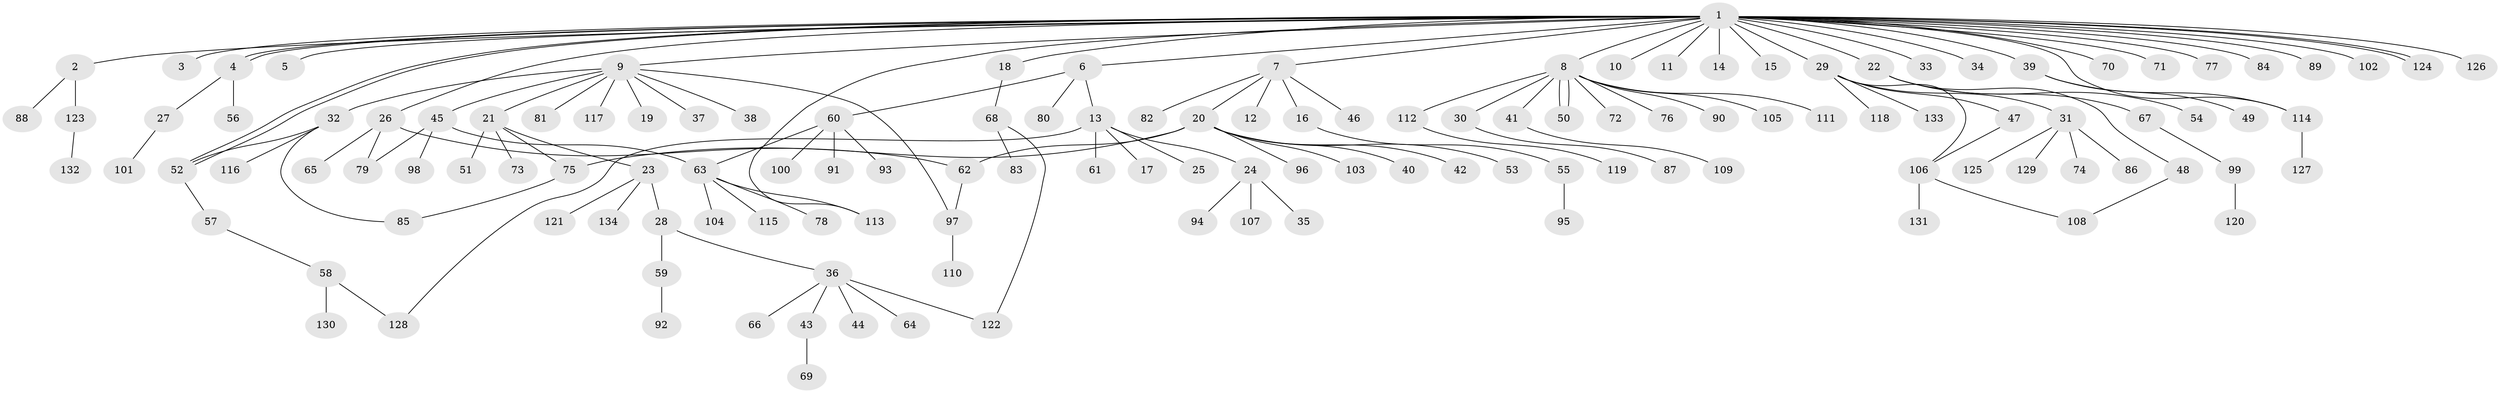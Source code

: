 // Generated by graph-tools (version 1.1) at 2025/14/03/09/25 04:14:24]
// undirected, 134 vertices, 150 edges
graph export_dot {
graph [start="1"]
  node [color=gray90,style=filled];
  1;
  2;
  3;
  4;
  5;
  6;
  7;
  8;
  9;
  10;
  11;
  12;
  13;
  14;
  15;
  16;
  17;
  18;
  19;
  20;
  21;
  22;
  23;
  24;
  25;
  26;
  27;
  28;
  29;
  30;
  31;
  32;
  33;
  34;
  35;
  36;
  37;
  38;
  39;
  40;
  41;
  42;
  43;
  44;
  45;
  46;
  47;
  48;
  49;
  50;
  51;
  52;
  53;
  54;
  55;
  56;
  57;
  58;
  59;
  60;
  61;
  62;
  63;
  64;
  65;
  66;
  67;
  68;
  69;
  70;
  71;
  72;
  73;
  74;
  75;
  76;
  77;
  78;
  79;
  80;
  81;
  82;
  83;
  84;
  85;
  86;
  87;
  88;
  89;
  90;
  91;
  92;
  93;
  94;
  95;
  96;
  97;
  98;
  99;
  100;
  101;
  102;
  103;
  104;
  105;
  106;
  107;
  108;
  109;
  110;
  111;
  112;
  113;
  114;
  115;
  116;
  117;
  118;
  119;
  120;
  121;
  122;
  123;
  124;
  125;
  126;
  127;
  128;
  129;
  130;
  131;
  132;
  133;
  134;
  1 -- 2;
  1 -- 3;
  1 -- 4;
  1 -- 4;
  1 -- 5;
  1 -- 6;
  1 -- 7;
  1 -- 8;
  1 -- 9;
  1 -- 10;
  1 -- 11;
  1 -- 14;
  1 -- 15;
  1 -- 18;
  1 -- 22;
  1 -- 26;
  1 -- 29;
  1 -- 33;
  1 -- 34;
  1 -- 39;
  1 -- 52;
  1 -- 52;
  1 -- 70;
  1 -- 71;
  1 -- 77;
  1 -- 84;
  1 -- 89;
  1 -- 102;
  1 -- 113;
  1 -- 114;
  1 -- 124;
  1 -- 124;
  1 -- 126;
  2 -- 88;
  2 -- 123;
  4 -- 27;
  4 -- 56;
  6 -- 13;
  6 -- 60;
  6 -- 80;
  7 -- 12;
  7 -- 16;
  7 -- 20;
  7 -- 46;
  7 -- 82;
  8 -- 30;
  8 -- 41;
  8 -- 50;
  8 -- 50;
  8 -- 72;
  8 -- 76;
  8 -- 90;
  8 -- 105;
  8 -- 111;
  8 -- 112;
  9 -- 19;
  9 -- 21;
  9 -- 32;
  9 -- 37;
  9 -- 38;
  9 -- 45;
  9 -- 81;
  9 -- 97;
  9 -- 117;
  13 -- 17;
  13 -- 24;
  13 -- 25;
  13 -- 61;
  13 -- 128;
  16 -- 55;
  18 -- 68;
  20 -- 40;
  20 -- 42;
  20 -- 53;
  20 -- 62;
  20 -- 75;
  20 -- 96;
  20 -- 103;
  21 -- 23;
  21 -- 51;
  21 -- 73;
  21 -- 75;
  22 -- 48;
  22 -- 54;
  22 -- 67;
  23 -- 28;
  23 -- 121;
  23 -- 134;
  24 -- 35;
  24 -- 94;
  24 -- 107;
  26 -- 62;
  26 -- 65;
  26 -- 79;
  27 -- 101;
  28 -- 36;
  28 -- 59;
  29 -- 31;
  29 -- 47;
  29 -- 106;
  29 -- 118;
  29 -- 133;
  30 -- 87;
  31 -- 74;
  31 -- 86;
  31 -- 125;
  31 -- 129;
  32 -- 52;
  32 -- 85;
  32 -- 116;
  36 -- 43;
  36 -- 44;
  36 -- 64;
  36 -- 66;
  36 -- 122;
  39 -- 49;
  39 -- 114;
  41 -- 109;
  43 -- 69;
  45 -- 63;
  45 -- 79;
  45 -- 98;
  47 -- 106;
  48 -- 108;
  52 -- 57;
  55 -- 95;
  57 -- 58;
  58 -- 128;
  58 -- 130;
  59 -- 92;
  60 -- 63;
  60 -- 91;
  60 -- 93;
  60 -- 100;
  62 -- 97;
  63 -- 78;
  63 -- 104;
  63 -- 113;
  63 -- 115;
  67 -- 99;
  68 -- 83;
  68 -- 122;
  75 -- 85;
  97 -- 110;
  99 -- 120;
  106 -- 108;
  106 -- 131;
  112 -- 119;
  114 -- 127;
  123 -- 132;
}
